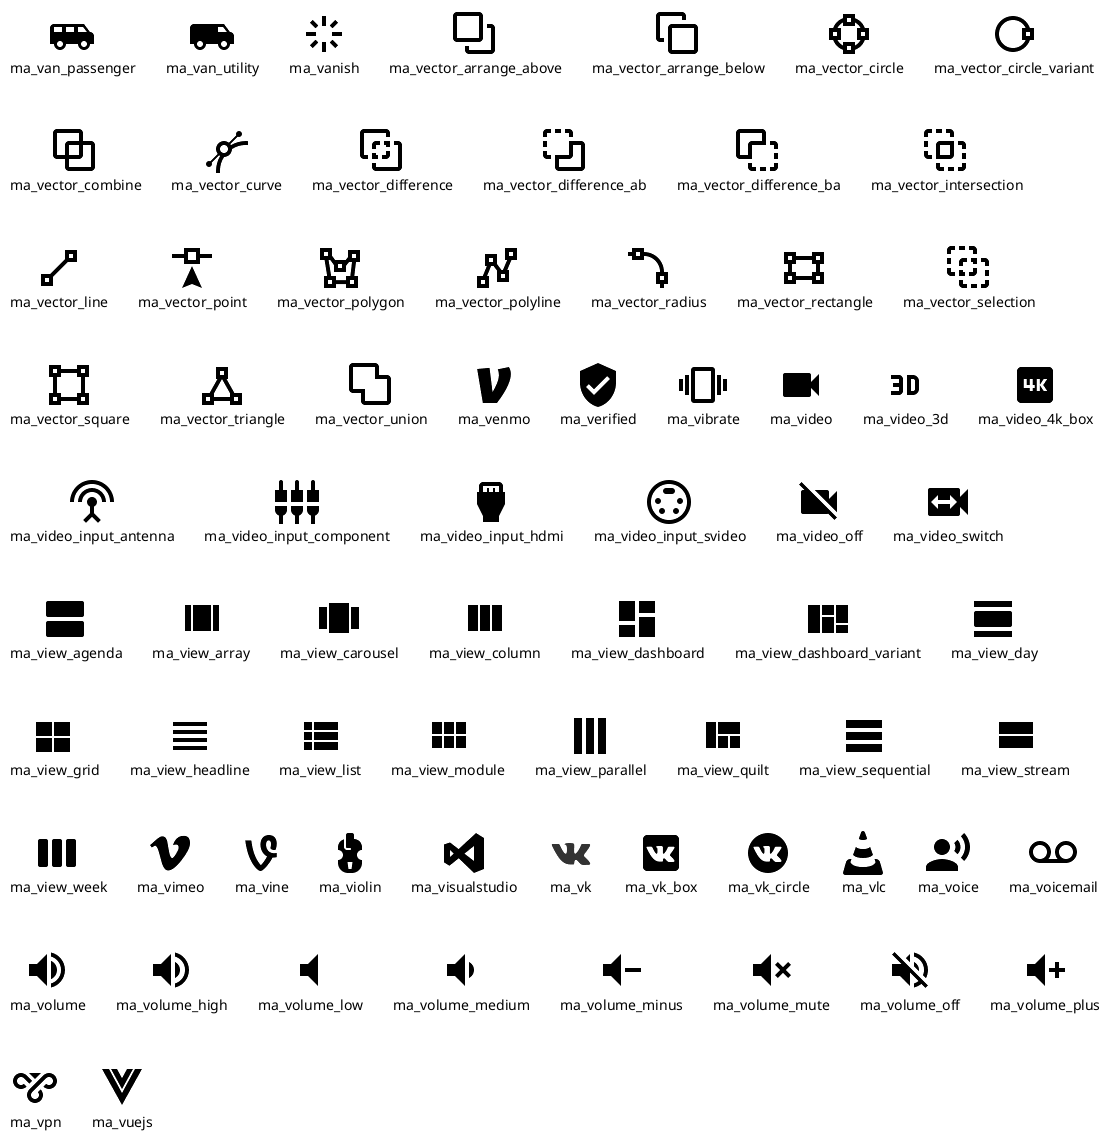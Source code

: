 @startuml
!include <material/vanish>
!include <material/van_passenger>
!include <material/van_utility>
!include <material/vector_arrange_above>
!include <material/vector_arrange_below>
!include <material/vector_circle>
!include <material/vector_circle_variant>
!include <material/vector_combine>
!include <material/vector_curve>
!include <material/vector_difference>
!include <material/vector_difference_ab>
!include <material/vector_difference_ba>
!include <material/vector_intersection>
!include <material/vector_line>
!include <material/vector_point>
!include <material/vector_polygon>
!include <material/vector_polyline>
!include <material/vector_radius>
!include <material/vector_rectangle>
!include <material/vector_selection>
!include <material/vector_square>
!include <material/vector_triangle>
!include <material/vector_union>
!include <material/venmo>
!include <material/verified>
!include <material/vibrate>
!include <material/video>
!include <material/video_3d>
!include <material/video_4k_box>
!include <material/video_input_antenna>
!include <material/video_input_component>
!include <material/video_input_hdmi>
!include <material/video_input_svideo>
!include <material/video_off>
!include <material/video_switch>
!include <material/view_agenda>
!include <material/view_array>
!include <material/view_carousel>
!include <material/view_column>
!include <material/view_dashboard>
!include <material/view_dashboard_variant>
!include <material/view_day>
!include <material/view_grid>
!include <material/view_headline>
!include <material/view_list>
!include <material/view_module>
!include <material/view_parallel>
!include <material/view_quilt>
!include <material/view_sequential>
!include <material/view_stream>
!include <material/view_week>
!include <material/vimeo>
!include <material/vine>
!include <material/violin>
!include <material/visualstudio>
!include <material/vk>
!include <material/vk_box>
!include <material/vk_circle>
!include <material/vlc>
!include <material/voice>
!include <material/voicemail>
!include <material/volume>
!include <material/volume_high>
!include <material/volume_low>
!include <material/volume_medium>
!include <material/volume_minus>
!include <material/volume_mute>
!include <material/volume_off>
!include <material/volume_plus>
!include <material/vpn>
!include <material/vuejs>
listsprites
@enduml